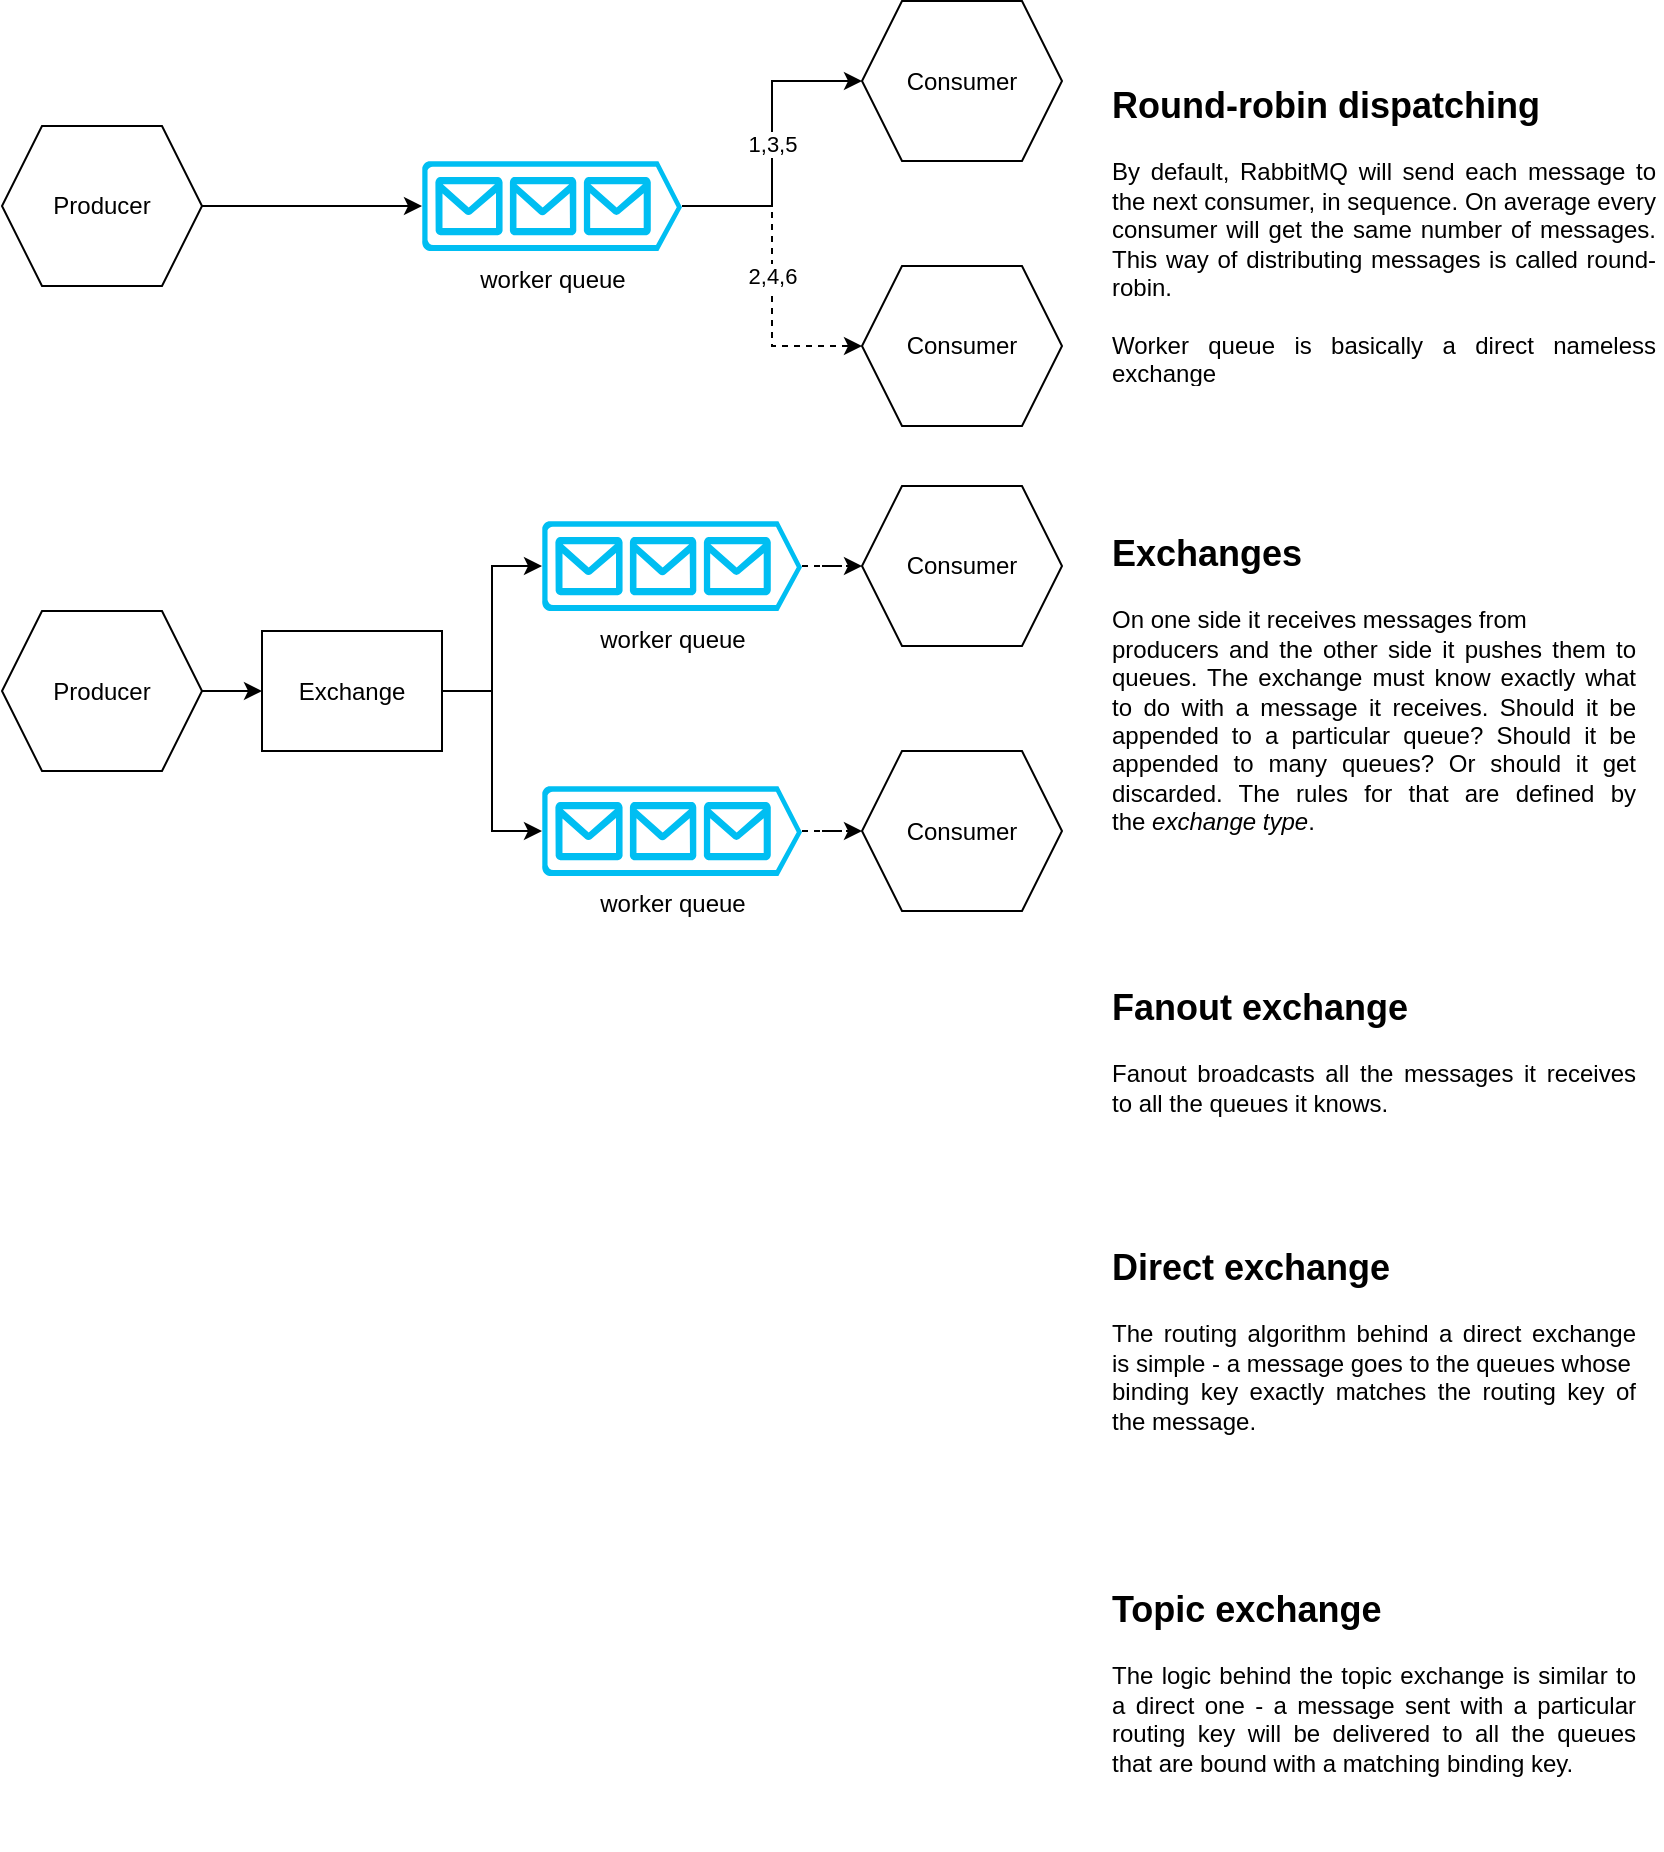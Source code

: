 <mxfile version="15.8.7" type="device" pages="4"><diagram id="JrQgCeFAQeN-ipeNkvpU" name="rabbitmq_basics"><mxGraphModel dx="1205" dy="848" grid="1" gridSize="10" guides="1" tooltips="1" connect="1" arrows="1" fold="1" page="1" pageScale="1" pageWidth="850" pageHeight="1100" math="0" shadow="0"><root><mxCell id="0eQV1-mWo5y-yzj1ml1O-0"/><mxCell id="0eQV1-mWo5y-yzj1ml1O-1" parent="0eQV1-mWo5y-yzj1ml1O-0"/><mxCell id="s9s1ySzAyG-p1qIuigST-5" value="1,3,5" style="edgeStyle=orthogonalEdgeStyle;rounded=0;orthogonalLoop=1;jettySize=auto;html=1;entryX=0;entryY=0.5;entryDx=0;entryDy=0;" edge="1" parent="0eQV1-mWo5y-yzj1ml1O-1" source="s9s1ySzAyG-p1qIuigST-0" target="s9s1ySzAyG-p1qIuigST-2"><mxGeometry relative="1" as="geometry"/></mxCell><mxCell id="s9s1ySzAyG-p1qIuigST-6" value="2,4,6" style="edgeStyle=orthogonalEdgeStyle;rounded=0;orthogonalLoop=1;jettySize=auto;html=1;entryX=0;entryY=0.5;entryDx=0;entryDy=0;dashed=1;" edge="1" parent="0eQV1-mWo5y-yzj1ml1O-1" source="s9s1ySzAyG-p1qIuigST-0" target="s9s1ySzAyG-p1qIuigST-3"><mxGeometry relative="1" as="geometry"/></mxCell><mxCell id="s9s1ySzAyG-p1qIuigST-0" value="worker queue" style="verticalLabelPosition=bottom;html=1;verticalAlign=top;align=center;strokeColor=none;fillColor=#00BEF2;shape=mxgraph.azure.queue_generic;pointerEvents=1;" vertex="1" parent="0eQV1-mWo5y-yzj1ml1O-1"><mxGeometry x="220" y="87.5" width="130" height="45" as="geometry"/></mxCell><mxCell id="s9s1ySzAyG-p1qIuigST-4" value="" style="edgeStyle=orthogonalEdgeStyle;rounded=0;orthogonalLoop=1;jettySize=auto;html=1;" edge="1" parent="0eQV1-mWo5y-yzj1ml1O-1" source="s9s1ySzAyG-p1qIuigST-1" target="s9s1ySzAyG-p1qIuigST-0"><mxGeometry relative="1" as="geometry"/></mxCell><mxCell id="s9s1ySzAyG-p1qIuigST-1" value="Producer" style="shape=hexagon;perimeter=hexagonPerimeter2;whiteSpace=wrap;html=1;fixedSize=1;" vertex="1" parent="0eQV1-mWo5y-yzj1ml1O-1"><mxGeometry x="10" y="70" width="100" height="80" as="geometry"/></mxCell><mxCell id="s9s1ySzAyG-p1qIuigST-2" value="Consumer" style="shape=hexagon;perimeter=hexagonPerimeter2;whiteSpace=wrap;html=1;fixedSize=1;" vertex="1" parent="0eQV1-mWo5y-yzj1ml1O-1"><mxGeometry x="440" y="7.5" width="100" height="80" as="geometry"/></mxCell><mxCell id="s9s1ySzAyG-p1qIuigST-3" value="Consumer" style="shape=hexagon;perimeter=hexagonPerimeter2;whiteSpace=wrap;html=1;fixedSize=1;" vertex="1" parent="0eQV1-mWo5y-yzj1ml1O-1"><mxGeometry x="440" y="140" width="100" height="80" as="geometry"/></mxCell><mxCell id="s9s1ySzAyG-p1qIuigST-7" value="&lt;h2 style=&quot;text-align: justify&quot;&gt;Round-robin dispatching&lt;/h2&gt;&lt;p&gt;&lt;/p&gt;&lt;div style=&quot;text-align: justify&quot;&gt;&lt;span&gt;By default, RabbitMQ will send each message to the next consumer,&amp;nbsp;&lt;/span&gt;&lt;span&gt;in sequence. On average every consumer will get the same number of&amp;nbsp;&lt;/span&gt;&lt;span&gt;messages. This way of distributing messages is called round-robin.&lt;/span&gt;&lt;/div&gt;&lt;div style=&quot;text-align: justify&quot;&gt;&lt;span&gt;&lt;br&gt;&lt;/span&gt;&lt;/div&gt;&lt;div style=&quot;text-align: justify&quot;&gt;&lt;span&gt;Worker queue is basically a direct nameless exchange&lt;/span&gt;&lt;/div&gt;&lt;span style=&quot;text-align: justify&quot;&gt;&lt;br&gt;&lt;/span&gt;&lt;p&gt;&lt;/p&gt;" style="text;html=1;strokeColor=none;fillColor=none;spacing=5;spacingTop=-20;whiteSpace=wrap;overflow=hidden;rounded=0;" vertex="1" parent="0eQV1-mWo5y-yzj1ml1O-1"><mxGeometry x="560" y="45" width="280" height="155" as="geometry"/></mxCell><mxCell id="s9s1ySzAyG-p1qIuigST-18" value="" style="edgeStyle=orthogonalEdgeStyle;rounded=0;orthogonalLoop=1;jettySize=auto;html=1;dashed=1;" edge="1" parent="0eQV1-mWo5y-yzj1ml1O-1" source="s9s1ySzAyG-p1qIuigST-10" target="s9s1ySzAyG-p1qIuigST-13"><mxGeometry relative="1" as="geometry"/></mxCell><mxCell id="s9s1ySzAyG-p1qIuigST-10" value="worker queue" style="verticalLabelPosition=bottom;html=1;verticalAlign=top;align=center;strokeColor=none;fillColor=#00BEF2;shape=mxgraph.azure.queue_generic;pointerEvents=1;" vertex="1" parent="0eQV1-mWo5y-yzj1ml1O-1"><mxGeometry x="280" y="267.5" width="130" height="45" as="geometry"/></mxCell><mxCell id="s9s1ySzAyG-p1qIuigST-26" value="" style="edgeStyle=orthogonalEdgeStyle;rounded=0;orthogonalLoop=1;jettySize=auto;html=1;" edge="1" parent="0eQV1-mWo5y-yzj1ml1O-1" source="s9s1ySzAyG-p1qIuigST-12" target="s9s1ySzAyG-p1qIuigST-25"><mxGeometry relative="1" as="geometry"/></mxCell><mxCell id="s9s1ySzAyG-p1qIuigST-12" value="Producer" style="shape=hexagon;perimeter=hexagonPerimeter2;whiteSpace=wrap;html=1;fixedSize=1;" vertex="1" parent="0eQV1-mWo5y-yzj1ml1O-1"><mxGeometry x="10" y="312.5" width="100" height="80" as="geometry"/></mxCell><mxCell id="s9s1ySzAyG-p1qIuigST-13" value="Consumer" style="shape=hexagon;perimeter=hexagonPerimeter2;whiteSpace=wrap;html=1;fixedSize=1;" vertex="1" parent="0eQV1-mWo5y-yzj1ml1O-1"><mxGeometry x="440" y="250" width="100" height="80" as="geometry"/></mxCell><mxCell id="s9s1ySzAyG-p1qIuigST-14" value="Consumer" style="shape=hexagon;perimeter=hexagonPerimeter2;whiteSpace=wrap;html=1;fixedSize=1;" vertex="1" parent="0eQV1-mWo5y-yzj1ml1O-1"><mxGeometry x="440" y="382.5" width="100" height="80" as="geometry"/></mxCell><mxCell id="s9s1ySzAyG-p1qIuigST-15" value="&lt;h2&gt;Exchanges&lt;/h2&gt;&lt;p&gt;&lt;/p&gt;&lt;div style=&quot;text-align: justify&quot;&gt;On one side it receives messages from&lt;br&gt;producers and the other side it pushes them to queues. The exchange must know exactly what to do with a message it receives. Should it be appended to a particular queue? Should it be appended to many queues? Or should it get discarded. The rules for that are defined by the&amp;nbsp;&lt;em&gt;exchange type&lt;/em&gt;.&lt;br&gt;&lt;/div&gt;&lt;p&gt;&lt;/p&gt;" style="text;html=1;strokeColor=none;fillColor=none;spacing=5;spacingTop=-20;whiteSpace=wrap;overflow=hidden;rounded=0;" vertex="1" parent="0eQV1-mWo5y-yzj1ml1O-1"><mxGeometry x="560" y="268.75" width="270" height="167.5" as="geometry"/></mxCell><mxCell id="s9s1ySzAyG-p1qIuigST-17" value="" style="edgeStyle=orthogonalEdgeStyle;rounded=0;orthogonalLoop=1;jettySize=auto;html=1;dashed=1;" edge="1" parent="0eQV1-mWo5y-yzj1ml1O-1" source="s9s1ySzAyG-p1qIuigST-16" target="s9s1ySzAyG-p1qIuigST-14"><mxGeometry relative="1" as="geometry"/></mxCell><mxCell id="s9s1ySzAyG-p1qIuigST-16" value="worker queue" style="verticalLabelPosition=bottom;html=1;verticalAlign=top;align=center;strokeColor=none;fillColor=#00BEF2;shape=mxgraph.azure.queue_generic;pointerEvents=1;" vertex="1" parent="0eQV1-mWo5y-yzj1ml1O-1"><mxGeometry x="280" y="400" width="130" height="45" as="geometry"/></mxCell><mxCell id="s9s1ySzAyG-p1qIuigST-22" style="edgeStyle=orthogonalEdgeStyle;rounded=0;orthogonalLoop=1;jettySize=auto;html=1;entryX=0;entryY=0.5;entryDx=0;entryDy=0;entryPerimeter=0;exitX=1;exitY=0.5;exitDx=0;exitDy=0;" edge="1" parent="0eQV1-mWo5y-yzj1ml1O-1" source="s9s1ySzAyG-p1qIuigST-25" target="s9s1ySzAyG-p1qIuigST-10"><mxGeometry relative="1" as="geometry"><mxPoint x="240" y="352.5" as="sourcePoint"/></mxGeometry></mxCell><mxCell id="s9s1ySzAyG-p1qIuigST-23" style="edgeStyle=orthogonalEdgeStyle;rounded=0;orthogonalLoop=1;jettySize=auto;html=1;entryX=0;entryY=0.5;entryDx=0;entryDy=0;entryPerimeter=0;exitX=1;exitY=0.5;exitDx=0;exitDy=0;" edge="1" parent="0eQV1-mWo5y-yzj1ml1O-1" source="s9s1ySzAyG-p1qIuigST-25" target="s9s1ySzAyG-p1qIuigST-16"><mxGeometry relative="1" as="geometry"><mxPoint x="240" y="352.5" as="sourcePoint"/></mxGeometry></mxCell><mxCell id="s9s1ySzAyG-p1qIuigST-25" value="Exchange" style="rounded=0;whiteSpace=wrap;html=1;" vertex="1" parent="0eQV1-mWo5y-yzj1ml1O-1"><mxGeometry x="140" y="322.5" width="90" height="60" as="geometry"/></mxCell><mxCell id="s9s1ySzAyG-p1qIuigST-27" value="" style="shape=image;verticalLabelPosition=bottom;labelBackgroundColor=#ffffff;verticalAlign=top;aspect=fixed;imageAspect=0;image=https://www.rabbitmq.com/img/tutorials/direct-exchange.png;" vertex="1" parent="0eQV1-mWo5y-yzj1ml1O-1"><mxGeometry x="110" y="590" width="408" height="171" as="geometry"/></mxCell><mxCell id="s9s1ySzAyG-p1qIuigST-28" value="&lt;h2&gt;Direct exchange&lt;/h2&gt;&lt;p&gt;&lt;/p&gt;&lt;div style=&quot;text-align: justify&quot;&gt;The routing algorithm behind a &lt;span class=&quot;code &quot;&gt;direct&lt;/span&gt; exchange is simple - a message goes to the queues whose&lt;br&gt;&lt;span class=&quot;code &quot;&gt;binding key&lt;/span&gt; exactly matches the &lt;span class=&quot;code &quot;&gt;routing key&lt;/span&gt; of the message.&lt;br&gt;&lt;/div&gt;&lt;p&gt;&lt;/p&gt;" style="text;html=1;strokeColor=none;fillColor=none;spacing=5;spacingTop=-20;whiteSpace=wrap;overflow=hidden;rounded=0;" vertex="1" parent="0eQV1-mWo5y-yzj1ml1O-1"><mxGeometry x="560" y="625.5" width="270" height="100" as="geometry"/></mxCell><mxCell id="s9s1ySzAyG-p1qIuigST-29" value="" style="shape=image;verticalLabelPosition=bottom;labelBackgroundColor=#ffffff;verticalAlign=top;aspect=fixed;imageAspect=0;image=https://www.rabbitmq.com/img/tutorials/bindings.png;" vertex="1" parent="0eQV1-mWo5y-yzj1ml1O-1"><mxGeometry x="110" y="490" width="322" height="91" as="geometry"/></mxCell><mxCell id="s9s1ySzAyG-p1qIuigST-30" value="&lt;h2&gt;Fanout exchange&lt;/h2&gt;&lt;p&gt;&lt;/p&gt;&lt;div style=&quot;text-align: justify&quot;&gt;Fanout&amp;nbsp;broadcasts all the messages it receives to all the queues it knows.&lt;/div&gt;&lt;p&gt;&lt;/p&gt;" style="text;html=1;strokeColor=none;fillColor=none;spacing=5;spacingTop=-20;whiteSpace=wrap;overflow=hidden;rounded=0;" vertex="1" parent="0eQV1-mWo5y-yzj1ml1O-1"><mxGeometry x="560" y="495.5" width="270" height="80" as="geometry"/></mxCell><mxCell id="s9s1ySzAyG-p1qIuigST-31" value="" style="shape=image;verticalLabelPosition=bottom;labelBackgroundColor=#ffffff;verticalAlign=top;aspect=fixed;imageAspect=0;image=https://www.rabbitmq.com/img/tutorials/python-five.png;" vertex="1" parent="0eQV1-mWo5y-yzj1ml1O-1"><mxGeometry x="110" y="761" width="424" height="171" as="geometry"/></mxCell><mxCell id="s9s1ySzAyG-p1qIuigST-32" value="&lt;h2&gt;Topic exchange&lt;/h2&gt;&lt;p&gt;&lt;/p&gt;&lt;div style=&quot;text-align: justify&quot;&gt;The logic behind the&amp;nbsp;&lt;span class=&quot;code &quot;&gt;topic&lt;/span&gt; exchange is similar to a &lt;span class=&quot;code &quot;&gt;direct&lt;/span&gt; one - a message sent with a particular routing key will be delivered to all the queues that are&amp;nbsp;bound with a matching binding key.&lt;br&gt;&lt;/div&gt;&lt;p&gt;&lt;/p&gt;" style="text;html=1;strokeColor=none;fillColor=none;spacing=5;spacingTop=-20;whiteSpace=wrap;overflow=hidden;rounded=0;" vertex="1" parent="0eQV1-mWo5y-yzj1ml1O-1"><mxGeometry x="560" y="796.5" width="270" height="100" as="geometry"/></mxCell></root></mxGraphModel></diagram><diagram id="QRXFU316Jp8hFzfacrhj" name="rabbitmq_integration"><mxGraphModel dx="2055" dy="848" grid="1" gridSize="10" guides="1" tooltips="1" connect="1" arrows="1" fold="1" page="1" pageScale="1" pageWidth="850" pageHeight="1100" math="0" shadow="0"><root><mxCell id="0"/><mxCell id="1" parent="0"/><mxCell id="kmNV59NGZCFZmjEQQ8QH-7" value="" style="group" vertex="1" connectable="0" parent="1"><mxGeometry x="-60" y="60" width="300" height="190" as="geometry"/></mxCell><mxCell id="kmNV59NGZCFZmjEQQ8QH-8" value="" style="group" vertex="1" connectable="0" parent="kmNV59NGZCFZmjEQQ8QH-7"><mxGeometry width="300" height="190" as="geometry"/></mxCell><mxCell id="kmNV59NGZCFZmjEQQ8QH-4" value="" style="rounded=0;whiteSpace=wrap;html=1;dashed=1;" vertex="1" parent="kmNV59NGZCFZmjEQQ8QH-8"><mxGeometry width="300" height="190" as="geometry"/></mxCell><mxCell id="kmNV59NGZCFZmjEQQ8QH-29" value="1,3,5" style="edgeStyle=orthogonalEdgeStyle;rounded=0;orthogonalLoop=1;jettySize=auto;html=1;entryX=0;entryY=0.5;entryDx=0;entryDy=0;" edge="1" parent="kmNV59NGZCFZmjEQQ8QH-8" source="kmNV59NGZCFZmjEQQ8QH-1" target="kmNV59NGZCFZmjEQQ8QH-5"><mxGeometry relative="1" as="geometry"/></mxCell><mxCell id="kmNV59NGZCFZmjEQQ8QH-30" value="2,4,6" style="edgeStyle=orthogonalEdgeStyle;rounded=0;orthogonalLoop=1;jettySize=auto;html=1;entryX=0;entryY=0.5;entryDx=0;entryDy=0;dashed=1;" edge="1" parent="kmNV59NGZCFZmjEQQ8QH-8" source="kmNV59NGZCFZmjEQQ8QH-1" target="kmNV59NGZCFZmjEQQ8QH-6"><mxGeometry relative="1" as="geometry"/></mxCell><mxCell id="kmNV59NGZCFZmjEQQ8QH-1" value="worker queue&lt;br&gt;queue.order.status.warehouse" style="verticalLabelPosition=bottom;html=1;verticalAlign=top;align=center;strokeColor=none;fillColor=#00BEF2;shape=mxgraph.azure.queue_generic;pointerEvents=1;" vertex="1" parent="kmNV59NGZCFZmjEQQ8QH-8"><mxGeometry x="10" y="72.5" width="130" height="45" as="geometry"/></mxCell><mxCell id="kmNV59NGZCFZmjEQQ8QH-5" value="Warehouse&lt;br&gt;Instance A" style="shape=hexagon;perimeter=hexagonPerimeter2;whiteSpace=wrap;html=1;fixedSize=1;" vertex="1" parent="kmNV59NGZCFZmjEQQ8QH-8"><mxGeometry x="190" y="10" width="100" height="80" as="geometry"/></mxCell><mxCell id="kmNV59NGZCFZmjEQQ8QH-6" value="Warehouse&lt;br&gt;Instance B" style="shape=hexagon;perimeter=hexagonPerimeter2;whiteSpace=wrap;html=1;fixedSize=1;" vertex="1" parent="kmNV59NGZCFZmjEQQ8QH-8"><mxGeometry x="190" y="100" width="100" height="80" as="geometry"/></mxCell><mxCell id="kmNV59NGZCFZmjEQQ8QH-9" value="" style="group" vertex="1" connectable="0" parent="1"><mxGeometry x="-60" y="290" width="300" height="190" as="geometry"/></mxCell><mxCell id="kmNV59NGZCFZmjEQQ8QH-10" value="" style="group" vertex="1" connectable="0" parent="kmNV59NGZCFZmjEQQ8QH-9"><mxGeometry width="300" height="190" as="geometry"/></mxCell><mxCell id="kmNV59NGZCFZmjEQQ8QH-11" value="" style="rounded=0;whiteSpace=wrap;html=1;dashed=1;" vertex="1" parent="kmNV59NGZCFZmjEQQ8QH-10"><mxGeometry width="300" height="190" as="geometry"/></mxCell><mxCell id="kmNV59NGZCFZmjEQQ8QH-27" value="1,3,5" style="edgeStyle=orthogonalEdgeStyle;rounded=0;orthogonalLoop=1;jettySize=auto;html=1;entryX=0;entryY=0.5;entryDx=0;entryDy=0;" edge="1" parent="kmNV59NGZCFZmjEQQ8QH-10" source="kmNV59NGZCFZmjEQQ8QH-12" target="kmNV59NGZCFZmjEQQ8QH-13"><mxGeometry relative="1" as="geometry"/></mxCell><mxCell id="kmNV59NGZCFZmjEQQ8QH-28" value="2,4,6" style="edgeStyle=orthogonalEdgeStyle;rounded=0;orthogonalLoop=1;jettySize=auto;html=1;entryX=0;entryY=0.5;entryDx=0;entryDy=0;dashed=1;" edge="1" parent="kmNV59NGZCFZmjEQQ8QH-10" source="kmNV59NGZCFZmjEQQ8QH-12" target="kmNV59NGZCFZmjEQQ8QH-14"><mxGeometry relative="1" as="geometry"/></mxCell><mxCell id="kmNV59NGZCFZmjEQQ8QH-12" value="worker queue&lt;br&gt;queue.order.status.notifications" style="verticalLabelPosition=bottom;html=1;verticalAlign=top;align=center;strokeColor=none;fillColor=#00BEF2;shape=mxgraph.azure.queue_generic;pointerEvents=1;" vertex="1" parent="kmNV59NGZCFZmjEQQ8QH-10"><mxGeometry x="10" y="72.5" width="130" height="45" as="geometry"/></mxCell><mxCell id="kmNV59NGZCFZmjEQQ8QH-13" value="Notifications&lt;br&gt;Instance A" style="shape=hexagon;perimeter=hexagonPerimeter2;whiteSpace=wrap;html=1;fixedSize=1;" vertex="1" parent="kmNV59NGZCFZmjEQQ8QH-10"><mxGeometry x="190" y="10" width="100" height="80" as="geometry"/></mxCell><mxCell id="kmNV59NGZCFZmjEQQ8QH-14" value="Notifications&lt;br&gt;Instance B" style="shape=hexagon;perimeter=hexagonPerimeter2;whiteSpace=wrap;html=1;fixedSize=1;" vertex="1" parent="kmNV59NGZCFZmjEQQ8QH-10"><mxGeometry x="190" y="100" width="100" height="80" as="geometry"/></mxCell><mxCell id="kmNV59NGZCFZmjEQQ8QH-20" value="1,2,3" style="edgeStyle=orthogonalEdgeStyle;rounded=0;orthogonalLoop=1;jettySize=auto;html=1;entryX=0;entryY=0.5;entryDx=0;entryDy=0;entryPerimeter=0;" edge="1" parent="1" source="kmNV59NGZCFZmjEQQ8QH-17" target="kmNV59NGZCFZmjEQQ8QH-1"><mxGeometry relative="1" as="geometry"/></mxCell><mxCell id="kmNV59NGZCFZmjEQQ8QH-21" value="1,2,3" style="edgeStyle=orthogonalEdgeStyle;rounded=0;orthogonalLoop=1;jettySize=auto;html=1;entryX=0;entryY=0.5;entryDx=0;entryDy=0;entryPerimeter=0;" edge="1" parent="1" source="kmNV59NGZCFZmjEQQ8QH-17" target="kmNV59NGZCFZmjEQQ8QH-12"><mxGeometry relative="1" as="geometry"/></mxCell><mxCell id="kmNV59NGZCFZmjEQQ8QH-22" value="" style="group" vertex="1" connectable="0" parent="1"><mxGeometry x="-800" y="180" width="300" height="190" as="geometry"/></mxCell><mxCell id="kmNV59NGZCFZmjEQQ8QH-23" value="" style="rounded=0;whiteSpace=wrap;html=1;dashed=1;" vertex="1" parent="kmNV59NGZCFZmjEQQ8QH-22"><mxGeometry y="30" width="300" height="140" as="geometry"/></mxCell><mxCell id="kmNV59NGZCFZmjEQQ8QH-24" value="worker queue&lt;br&gt;queue.order" style="verticalLabelPosition=bottom;html=1;verticalAlign=top;align=center;strokeColor=none;fillColor=#00BEF2;shape=mxgraph.azure.queue_generic;pointerEvents=1;" vertex="1" parent="kmNV59NGZCFZmjEQQ8QH-22"><mxGeometry x="160" y="77.5" width="130" height="45" as="geometry"/></mxCell><mxCell id="kmNV59NGZCFZmjEQQ8QH-31" value="" style="edgeStyle=orthogonalEdgeStyle;rounded=0;orthogonalLoop=1;jettySize=auto;html=1;" edge="1" parent="kmNV59NGZCFZmjEQQ8QH-22" source="kmNV59NGZCFZmjEQQ8QH-25" target="kmNV59NGZCFZmjEQQ8QH-24"><mxGeometry relative="1" as="geometry"/></mxCell><mxCell id="kmNV59NGZCFZmjEQQ8QH-25" value="Order API" style="shape=hexagon;perimeter=hexagonPerimeter2;whiteSpace=wrap;html=1;fixedSize=1;" vertex="1" parent="kmNV59NGZCFZmjEQQ8QH-22"><mxGeometry x="20" y="60" width="100" height="80" as="geometry"/></mxCell><mxCell id="pVBiAjunpgemmMaopD3--1" value="bind {exchange: exchange.order.status, routingKey: order.status.#}" style="edgeStyle=orthogonalEdgeStyle;rounded=0;orthogonalLoop=1;jettySize=auto;html=1;entryX=0.446;entryY=0.1;entryDx=0;entryDy=0;entryPerimeter=0;" edge="1" parent="1" source="kmNV59NGZCFZmjEQQ8QH-1" target="kmNV59NGZCFZmjEQQ8QH-17"><mxGeometry x="-0.049" y="-10" relative="1" as="geometry"><Array as="points"><mxPoint x="15" y="100"/><mxPoint x="-227" y="100"/></Array><mxPoint as="offset"/></mxGeometry></mxCell><mxCell id="pVBiAjunpgemmMaopD3--2" value="bind {exchange: exchange.order.status, routingKey: order.status.#}" style="edgeStyle=orthogonalEdgeStyle;rounded=0;orthogonalLoop=1;jettySize=auto;html=1;entryX=0.438;entryY=0.967;entryDx=0;entryDy=0;entryPerimeter=0;" edge="1" parent="1" source="kmNV59NGZCFZmjEQQ8QH-12" target="kmNV59NGZCFZmjEQQ8QH-17"><mxGeometry x="-0.033" y="10" relative="1" as="geometry"><Array as="points"><mxPoint x="15" y="460"/><mxPoint x="-228" y="460"/></Array><mxPoint as="offset"/></mxGeometry></mxCell><mxCell id="pVBiAjunpgemmMaopD3--4" value="" style="group" vertex="1" connectable="0" parent="1"><mxGeometry x="-440" y="210" width="315" height="150" as="geometry"/></mxCell><mxCell id="kmNV59NGZCFZmjEQQ8QH-16" value="" style="rounded=0;whiteSpace=wrap;html=1;dashed=1;" vertex="1" parent="pVBiAjunpgemmMaopD3--4"><mxGeometry width="315" height="150" as="geometry"/></mxCell><mxCell id="kmNV59NGZCFZmjEQQ8QH-18" value="Order Processor" style="shape=hexagon;perimeter=hexagonPerimeter2;whiteSpace=wrap;html=1;fixedSize=1;" vertex="1" parent="pVBiAjunpgemmMaopD3--4"><mxGeometry x="20" y="30" width="100" height="80" as="geometry"/></mxCell><mxCell id="kmNV59NGZCFZmjEQQ8QH-17" value="fanout&lt;br&gt;exchange: exchange.order.status&lt;br&gt;routingKey: order.status.paid" style="verticalLabelPosition=bottom;html=1;verticalAlign=top;align=center;strokeColor=none;fillColor=#00BEF2;shape=mxgraph.azure.queue_generic;pointerEvents=1;" vertex="1" parent="pVBiAjunpgemmMaopD3--4"><mxGeometry x="160" y="47.5" width="130" height="45" as="geometry"/></mxCell><mxCell id="kmNV59NGZCFZmjEQQ8QH-32" value="" style="edgeStyle=orthogonalEdgeStyle;rounded=0;orthogonalLoop=1;jettySize=auto;html=1;" edge="1" parent="pVBiAjunpgemmMaopD3--4" source="kmNV59NGZCFZmjEQQ8QH-18" target="kmNV59NGZCFZmjEQQ8QH-17"><mxGeometry relative="1" as="geometry"/></mxCell><mxCell id="pVBiAjunpgemmMaopD3--5" value="" style="group" vertex="1" connectable="0" parent="1"><mxGeometry x="-440" y="490" width="315" height="150" as="geometry"/></mxCell><mxCell id="pVBiAjunpgemmMaopD3--6" value="" style="rounded=0;whiteSpace=wrap;html=1;dashed=1;" vertex="1" parent="pVBiAjunpgemmMaopD3--5"><mxGeometry width="315" height="150" as="geometry"/></mxCell><mxCell id="pVBiAjunpgemmMaopD3--7" value="Order Processor" style="shape=hexagon;perimeter=hexagonPerimeter2;whiteSpace=wrap;html=1;fixedSize=1;" vertex="1" parent="pVBiAjunpgemmMaopD3--5"><mxGeometry x="20" y="30" width="100" height="80" as="geometry"/></mxCell><mxCell id="pVBiAjunpgemmMaopD3--8" value="fanout&lt;br&gt;exchange: exchange.order.status&lt;br&gt;routingKey: order.status.paid" style="verticalLabelPosition=bottom;html=1;verticalAlign=top;align=center;strokeColor=none;fillColor=#00BEF2;shape=mxgraph.azure.queue_generic;pointerEvents=1;" vertex="1" parent="pVBiAjunpgemmMaopD3--5"><mxGeometry x="160" y="47.5" width="130" height="45" as="geometry"/></mxCell><mxCell id="pVBiAjunpgemmMaopD3--9" value="" style="edgeStyle=orthogonalEdgeStyle;rounded=0;orthogonalLoop=1;jettySize=auto;html=1;" edge="1" parent="pVBiAjunpgemmMaopD3--5" source="pVBiAjunpgemmMaopD3--7" target="pVBiAjunpgemmMaopD3--8"><mxGeometry relative="1" as="geometry"/></mxCell><mxCell id="pVBiAjunpgemmMaopD3--10" value="2,4,6" style="edgeStyle=orthogonalEdgeStyle;rounded=0;orthogonalLoop=1;jettySize=auto;html=1;entryX=0;entryY=0.5;entryDx=0;entryDy=0;dashed=1;" edge="1" parent="1" source="kmNV59NGZCFZmjEQQ8QH-24" target="pVBiAjunpgemmMaopD3--6"><mxGeometry relative="1" as="geometry"><Array as="points"><mxPoint x="-480" y="280"/><mxPoint x="-480" y="565"/></Array></mxGeometry></mxCell><mxCell id="kmNV59NGZCFZmjEQQ8QH-26" value="1,3,5" style="edgeStyle=orthogonalEdgeStyle;rounded=0;orthogonalLoop=1;jettySize=auto;html=1;entryX=0;entryY=0.5;entryDx=0;entryDy=0;" edge="1" parent="1" source="kmNV59NGZCFZmjEQQ8QH-24" target="kmNV59NGZCFZmjEQQ8QH-18"><mxGeometry relative="1" as="geometry"/></mxCell></root></mxGraphModel></diagram><diagram id="e_-8UgbZ1EkQswE-INQX" name="run_local"><mxGraphModel dx="1205" dy="848" grid="1" gridSize="10" guides="1" tooltips="1" connect="1" arrows="1" fold="1" page="1" pageScale="1" pageWidth="850" pageHeight="1100" math="0" shadow="0"><root><mxCell id="nfeSMtXXva7qDObG0MIB-0"/><mxCell id="nfeSMtXXva7qDObG0MIB-1" parent="nfeSMtXXva7qDObG0MIB-0"/><mxCell id="hOxZgq0MOMSsaJBWBP1t-5" style="edgeStyle=orthogonalEdgeStyle;rounded=0;orthogonalLoop=1;jettySize=auto;html=1;entryX=0.48;entryY=0;entryDx=0;entryDy=0;entryPerimeter=0;dashed=1;" edge="1" parent="nfeSMtXXva7qDObG0MIB-1" source="hOxZgq0MOMSsaJBWBP1t-0" target="hOxZgq0MOMSsaJBWBP1t-4"><mxGeometry relative="1" as="geometry"/></mxCell><mxCell id="hOxZgq0MOMSsaJBWBP1t-0" value="OrderAPI" style="sketch=0;pointerEvents=1;shadow=0;dashed=0;html=1;strokeColor=none;fillColor=#005F4B;labelPosition=center;verticalLabelPosition=bottom;verticalAlign=top;align=center;outlineConnect=0;shape=mxgraph.veeam2.interface_console;" vertex="1" parent="nfeSMtXXva7qDObG0MIB-1"><mxGeometry x="50" y="30" width="28.0" height="28.0" as="geometry"/></mxCell><mxCell id="hOxZgq0MOMSsaJBWBP1t-6" style="edgeStyle=orthogonalEdgeStyle;rounded=0;orthogonalLoop=1;jettySize=auto;html=1;entryX=0;entryY=0.512;entryDx=0;entryDy=0;entryPerimeter=0;dashed=1;" edge="1" parent="nfeSMtXXva7qDObG0MIB-1" source="hOxZgq0MOMSsaJBWBP1t-1" target="hOxZgq0MOMSsaJBWBP1t-4"><mxGeometry relative="1" as="geometry"/></mxCell><mxCell id="hOxZgq0MOMSsaJBWBP1t-1" value="OrderProcessor" style="sketch=0;pointerEvents=1;shadow=0;dashed=0;html=1;strokeColor=none;fillColor=#005F4B;labelPosition=center;verticalLabelPosition=bottom;verticalAlign=top;align=center;outlineConnect=0;shape=mxgraph.veeam2.interface_console;" vertex="1" parent="nfeSMtXXva7qDObG0MIB-1"><mxGeometry x="50" y="110" width="28.0" height="28.0" as="geometry"/></mxCell><mxCell id="hOxZgq0MOMSsaJBWBP1t-7" style="edgeStyle=orthogonalEdgeStyle;rounded=0;orthogonalLoop=1;jettySize=auto;html=1;entryX=-0.06;entryY=0.488;entryDx=0;entryDy=0;entryPerimeter=0;dashed=1;" edge="1" parent="nfeSMtXXva7qDObG0MIB-1" source="hOxZgq0MOMSsaJBWBP1t-2" target="hOxZgq0MOMSsaJBWBP1t-4"><mxGeometry relative="1" as="geometry"/></mxCell><mxCell id="hOxZgq0MOMSsaJBWBP1t-2" value="Notifications" style="sketch=0;pointerEvents=1;shadow=0;dashed=0;html=1;strokeColor=none;fillColor=#005F4B;labelPosition=center;verticalLabelPosition=bottom;verticalAlign=top;align=center;outlineConnect=0;shape=mxgraph.veeam2.interface_console;" vertex="1" parent="nfeSMtXXva7qDObG0MIB-1"><mxGeometry x="50" y="190" width="28.0" height="28.0" as="geometry"/></mxCell><mxCell id="hOxZgq0MOMSsaJBWBP1t-8" style="edgeStyle=orthogonalEdgeStyle;rounded=0;orthogonalLoop=1;jettySize=auto;html=1;entryX=0.46;entryY=1.073;entryDx=0;entryDy=0;entryPerimeter=0;dashed=1;" edge="1" parent="nfeSMtXXva7qDObG0MIB-1" source="hOxZgq0MOMSsaJBWBP1t-3" target="hOxZgq0MOMSsaJBWBP1t-4"><mxGeometry relative="1" as="geometry"/></mxCell><mxCell id="hOxZgq0MOMSsaJBWBP1t-3" value="Warehouse" style="sketch=0;pointerEvents=1;shadow=0;dashed=0;html=1;strokeColor=none;fillColor=#005F4B;labelPosition=center;verticalLabelPosition=bottom;verticalAlign=top;align=center;outlineConnect=0;shape=mxgraph.veeam2.interface_console;" vertex="1" parent="nfeSMtXXva7qDObG0MIB-1"><mxGeometry x="50" y="270" width="28.0" height="28.0" as="geometry"/></mxCell><mxCell id="hOxZgq0MOMSsaJBWBP1t-4" value="localhost:5762 - rabbitmq&lt;br&gt;localhost: 15762 -rabbitmq:mangement" style="sketch=0;aspect=fixed;html=1;points=[];align=center;image;fontSize=12;image=img/lib/mscae/Docker.svg;fillColor=#BFBFBF;gradientColor=none;" vertex="1" parent="nfeSMtXXva7qDObG0MIB-1"><mxGeometry x="250" y="149" width="50" height="41" as="geometry"/></mxCell></root></mxGraphModel></diagram><diagram id="R6ZqNWnQq9LOaHlBzOVd" name="run_k8s"><mxGraphModel dx="1205" dy="848" grid="1" gridSize="10" guides="1" tooltips="1" connect="1" arrows="1" fold="1" page="1" pageScale="1" pageWidth="850" pageHeight="1100" math="0" shadow="0"><root><mxCell id="smKlFnBrHGHfZGlRAyog-0"/><mxCell id="smKlFnBrHGHfZGlRAyog-1" parent="smKlFnBrHGHfZGlRAyog-0"/><mxCell id="smKlFnBrHGHfZGlRAyog-3" value="&lt;br&gt;&lt;br&gt;&lt;br&gt;&lt;br&gt;&lt;br&gt;appsettings-volume" style="sketch=0;html=1;dashed=0;whitespace=wrap;fillColor=#2875E2;strokeColor=#ffffff;points=[[0.005,0.63,0],[0.1,0.2,0],[0.9,0.2,0],[0.5,0,0],[0.995,0.63,0],[0.72,0.99,0],[0.5,1,0],[0.28,0.99,0]];shape=mxgraph.kubernetes.icon;prIcon=vol" vertex="1" parent="smKlFnBrHGHfZGlRAyog-1"><mxGeometry x="550" y="418" width="50" height="48" as="geometry"/></mxCell><mxCell id="0HEJDWFbF7uT3efRT2Se-32" style="edgeStyle=orthogonalEdgeStyle;rounded=0;orthogonalLoop=1;jettySize=auto;html=1;entryX=0;entryY=0.479;entryDx=0;entryDy=0;entryPerimeter=0;dashed=1;" edge="1" parent="smKlFnBrHGHfZGlRAyog-1" source="smKlFnBrHGHfZGlRAyog-4" target="0HEJDWFbF7uT3efRT2Se-19"><mxGeometry relative="1" as="geometry"/></mxCell><mxCell id="smKlFnBrHGHfZGlRAyog-4" value="&lt;br&gt;&lt;br&gt;&lt;br&gt;&lt;br&gt;&lt;br&gt;orderapi-service" style="sketch=0;html=1;dashed=0;whitespace=wrap;fillColor=#2875E2;strokeColor=#ffffff;points=[[0.005,0.63,0],[0.1,0.2,0],[0.9,0.2,0],[0.5,0,0],[0.995,0.63,0],[0.72,0.99,0],[0.5,1,0],[0.28,0.99,0]];shape=mxgraph.kubernetes.icon;prIcon=node" vertex="1" parent="smKlFnBrHGHfZGlRAyog-1"><mxGeometry x="40" y="284" width="50" height="48" as="geometry"/></mxCell><mxCell id="0IJUszhtFNb8MFyJyqiF-1" value="" style="rounded=0;whiteSpace=wrap;html=1;" vertex="1" parent="smKlFnBrHGHfZGlRAyog-1"><mxGeometry x="40" y="40" width="680" height="100" as="geometry"/></mxCell><mxCell id="0IJUszhtFNb8MFyJyqiF-0" value="orderapi:1.16.0" style="sketch=0;aspect=fixed;html=1;points=[];align=center;image;fontSize=12;image=img/lib/mscae/Docker.svg;fillColor=#BFBFBF;gradientColor=none;" vertex="1" parent="smKlFnBrHGHfZGlRAyog-1"><mxGeometry x="60" y="60" width="50" height="41" as="geometry"/></mxCell><mxCell id="0HEJDWFbF7uT3efRT2Se-0" value="orderprocessor:1.16.0" style="sketch=0;aspect=fixed;html=1;points=[];align=center;image;fontSize=12;image=img/lib/mscae/Docker.svg;fillColor=#BFBFBF;gradientColor=none;" vertex="1" parent="smKlFnBrHGHfZGlRAyog-1"><mxGeometry x="193" y="60" width="50" height="41" as="geometry"/></mxCell><mxCell id="0HEJDWFbF7uT3efRT2Se-1" value="notifications:1.16.0" style="sketch=0;aspect=fixed;html=1;points=[];align=center;image;fontSize=12;image=img/lib/mscae/Docker.svg;fillColor=#BFBFBF;gradientColor=none;" vertex="1" parent="smKlFnBrHGHfZGlRAyog-1"><mxGeometry x="325" y="60" width="50" height="41" as="geometry"/></mxCell><mxCell id="0HEJDWFbF7uT3efRT2Se-2" value="warehouse:1.16.0" style="sketch=0;aspect=fixed;html=1;points=[];align=center;image;fontSize=12;image=img/lib/mscae/Docker.svg;fillColor=#BFBFBF;gradientColor=none;" vertex="1" parent="smKlFnBrHGHfZGlRAyog-1"><mxGeometry x="458" y="60" width="50" height="41" as="geometry"/></mxCell><mxCell id="0HEJDWFbF7uT3efRT2Se-3" value="rabbitmq:3.11-management" style="sketch=0;aspect=fixed;html=1;points=[];align=center;image;fontSize=12;image=img/lib/mscae/Docker.svg;fillColor=#BFBFBF;gradientColor=none;" vertex="1" parent="smKlFnBrHGHfZGlRAyog-1"><mxGeometry x="590" y="60" width="50" height="41" as="geometry"/></mxCell><mxCell id="0HEJDWFbF7uT3efRT2Se-7" value="" style="group" vertex="1" connectable="0" parent="smKlFnBrHGHfZGlRAyog-1"><mxGeometry x="330" y="198" width="160" height="220" as="geometry"/></mxCell><mxCell id="0HEJDWFbF7uT3efRT2Se-5" value="" style="rounded=0;whiteSpace=wrap;html=1;dashed=1;" vertex="1" parent="0HEJDWFbF7uT3efRT2Se-7"><mxGeometry y="24" width="150" height="196" as="geometry"/></mxCell><mxCell id="smKlFnBrHGHfZGlRAyog-2" value="&lt;br&gt;&lt;br&gt;&lt;br&gt;&lt;br&gt;&lt;br&gt;&lt;br&gt;notifications-pod" style="sketch=0;html=1;dashed=0;whitespace=wrap;fillColor=#2875E2;strokeColor=#ffffff;points=[[0.005,0.63,0],[0.1,0.2,0],[0.9,0.2,0],[0.5,0,0],[0.995,0.63,0],[0.72,0.99,0],[0.5,1,0],[0.28,0.99,0]];shape=mxgraph.kubernetes.icon;prIcon=pod" vertex="1" parent="0HEJDWFbF7uT3efRT2Se-7"><mxGeometry x="50" y="40" width="50" height="48" as="geometry"/></mxCell><mxCell id="0HEJDWFbF7uT3efRT2Se-4" value="" style="sketch=0;html=1;dashed=0;whitespace=wrap;fillColor=#2875E2;strokeColor=#ffffff;points=[[0.005,0.63,0],[0.1,0.2,0],[0.9,0.2,0],[0.5,0,0],[0.995,0.63,0],[0.72,0.99,0],[0.5,1,0],[0.28,0.99,0]];shape=mxgraph.kubernetes.icon;prIcon=rs" vertex="1" parent="0HEJDWFbF7uT3efRT2Se-7"><mxGeometry x="110" width="50" height="48" as="geometry"/></mxCell><mxCell id="0HEJDWFbF7uT3efRT2Se-6" value="&lt;br&gt;&lt;br&gt;&lt;br&gt;&lt;br&gt;&lt;br&gt;&lt;br&gt;notifications-pod" style="sketch=0;html=1;dashed=0;whitespace=wrap;fillColor=#2875E2;strokeColor=#ffffff;points=[[0.005,0.63,0],[0.1,0.2,0],[0.9,0.2,0],[0.5,0,0],[0.995,0.63,0],[0.72,0.99,0],[0.5,1,0],[0.28,0.99,0]];shape=mxgraph.kubernetes.icon;prIcon=pod" vertex="1" parent="0HEJDWFbF7uT3efRT2Se-7"><mxGeometry x="50" y="120" width="50" height="48" as="geometry"/></mxCell><mxCell id="0HEJDWFbF7uT3efRT2Se-8" value="" style="group" vertex="1" connectable="0" parent="smKlFnBrHGHfZGlRAyog-1"><mxGeometry x="330" y="440" width="160" height="220" as="geometry"/></mxCell><mxCell id="0HEJDWFbF7uT3efRT2Se-9" value="" style="rounded=0;whiteSpace=wrap;html=1;dashed=1;" vertex="1" parent="0HEJDWFbF7uT3efRT2Se-8"><mxGeometry y="24" width="150" height="196" as="geometry"/></mxCell><mxCell id="0HEJDWFbF7uT3efRT2Se-10" value="&lt;br&gt;&lt;br&gt;&lt;br&gt;&lt;br&gt;&lt;br&gt;&lt;br&gt;warehouse-pod" style="sketch=0;html=1;dashed=0;whitespace=wrap;fillColor=#2875E2;strokeColor=#ffffff;points=[[0.005,0.63,0],[0.1,0.2,0],[0.9,0.2,0],[0.5,0,0],[0.995,0.63,0],[0.72,0.99,0],[0.5,1,0],[0.28,0.99,0]];shape=mxgraph.kubernetes.icon;prIcon=pod" vertex="1" parent="0HEJDWFbF7uT3efRT2Se-8"><mxGeometry x="50" y="40" width="50" height="48" as="geometry"/></mxCell><mxCell id="0HEJDWFbF7uT3efRT2Se-11" value="" style="sketch=0;html=1;dashed=0;whitespace=wrap;fillColor=#2875E2;strokeColor=#ffffff;points=[[0.005,0.63,0],[0.1,0.2,0],[0.9,0.2,0],[0.5,0,0],[0.995,0.63,0],[0.72,0.99,0],[0.5,1,0],[0.28,0.99,0]];shape=mxgraph.kubernetes.icon;prIcon=rs" vertex="1" parent="0HEJDWFbF7uT3efRT2Se-8"><mxGeometry x="110" width="50" height="48" as="geometry"/></mxCell><mxCell id="0HEJDWFbF7uT3efRT2Se-12" value="&lt;br&gt;&lt;br&gt;&lt;br&gt;&lt;br&gt;&lt;br&gt;&lt;br&gt;warehouse-pod" style="sketch=0;html=1;dashed=0;whitespace=wrap;fillColor=#2875E2;strokeColor=#ffffff;points=[[0.005,0.63,0],[0.1,0.2,0],[0.9,0.2,0],[0.5,0,0],[0.995,0.63,0],[0.72,0.99,0],[0.5,1,0],[0.28,0.99,0]];shape=mxgraph.kubernetes.icon;prIcon=pod" vertex="1" parent="0HEJDWFbF7uT3efRT2Se-8"><mxGeometry x="50" y="120" width="50" height="48" as="geometry"/></mxCell><mxCell id="0HEJDWFbF7uT3efRT2Se-26" value="" style="edgeStyle=orthogonalEdgeStyle;rounded=0;orthogonalLoop=1;jettySize=auto;html=1;dashed=1;" edge="1" parent="smKlFnBrHGHfZGlRAyog-1" source="0HEJDWFbF7uT3efRT2Se-18" target="0HEJDWFbF7uT3efRT2Se-25"><mxGeometry relative="1" as="geometry"/></mxCell><mxCell id="TJgL8-uj_lrAzj3wyFR_-5" style="edgeStyle=orthogonalEdgeStyle;rounded=0;orthogonalLoop=1;jettySize=auto;html=1;entryX=0.5;entryY=1;entryDx=0;entryDy=0;entryPerimeter=0;dashed=1;" edge="1" parent="smKlFnBrHGHfZGlRAyog-1" source="0HEJDWFbF7uT3efRT2Se-18" target="smKlFnBrHGHfZGlRAyog-3"><mxGeometry relative="1" as="geometry"><Array as="points"><mxPoint x="211" y="680"/><mxPoint x="570" y="680"/><mxPoint x="570" y="466"/></Array></mxGeometry></mxCell><mxCell id="0HEJDWFbF7uT3efRT2Se-18" value="&lt;br&gt;&lt;br&gt;&lt;br&gt;&lt;br&gt;&lt;br&gt;&lt;br&gt;orderprocessor-pod" style="sketch=0;html=1;dashed=0;whitespace=wrap;fillColor=#2875E2;strokeColor=#ffffff;points=[[0.005,0.63,0],[0.1,0.2,0],[0.9,0.2,0],[0.5,0,0],[0.995,0.63,0],[0.72,0.99,0],[0.5,1,0],[0.28,0.99,0]];shape=mxgraph.kubernetes.icon;prIcon=pod" vertex="1" parent="smKlFnBrHGHfZGlRAyog-1"><mxGeometry x="185.5" y="550" width="50" height="48" as="geometry"/></mxCell><mxCell id="0HEJDWFbF7uT3efRT2Se-27" value="" style="edgeStyle=orthogonalEdgeStyle;rounded=0;orthogonalLoop=1;jettySize=auto;html=1;dashed=1;" edge="1" parent="smKlFnBrHGHfZGlRAyog-1" source="0HEJDWFbF7uT3efRT2Se-19" target="0HEJDWFbF7uT3efRT2Se-25"><mxGeometry relative="1" as="geometry"/></mxCell><mxCell id="TJgL8-uj_lrAzj3wyFR_-4" style="edgeStyle=orthogonalEdgeStyle;rounded=0;orthogonalLoop=1;jettySize=auto;html=1;dashed=1;" edge="1" parent="smKlFnBrHGHfZGlRAyog-1" source="0HEJDWFbF7uT3efRT2Se-19" target="smKlFnBrHGHfZGlRAyog-3"><mxGeometry relative="1" as="geometry"><Array as="points"><mxPoint x="210" y="180"/><mxPoint x="570" y="180"/></Array></mxGeometry></mxCell><mxCell id="0HEJDWFbF7uT3efRT2Se-19" value="&lt;br&gt;&lt;br&gt;&lt;br&gt;&lt;br&gt;&lt;br&gt;&lt;br&gt;orderapi-pod" style="sketch=0;html=1;dashed=0;whitespace=wrap;fillColor=#2875E2;strokeColor=#ffffff;points=[[0.005,0.63,0],[0.1,0.2,0],[0.9,0.2,0],[0.5,0,0],[0.995,0.63,0],[0.72,0.99,0],[0.5,1,0],[0.28,0.99,0]];shape=mxgraph.kubernetes.icon;prIcon=pod" vertex="1" parent="smKlFnBrHGHfZGlRAyog-1"><mxGeometry x="185" y="284" width="50" height="48" as="geometry"/></mxCell><mxCell id="0HEJDWFbF7uT3efRT2Se-25" value="&lt;br&gt;&lt;br&gt;&lt;br&gt;&lt;br&gt;&lt;br&gt;&lt;br&gt;rabbitmq-pod" style="sketch=0;html=1;dashed=0;whitespace=wrap;fillColor=#2875E2;strokeColor=#ffffff;points=[[0.005,0.63,0],[0.1,0.2,0],[0.9,0.2,0],[0.5,0,0],[0.995,0.63,0],[0.72,0.99,0],[0.5,1,0],[0.28,0.99,0]];shape=mxgraph.kubernetes.icon;prIcon=pod" vertex="1" parent="smKlFnBrHGHfZGlRAyog-1"><mxGeometry x="185" y="418" width="50" height="48" as="geometry"/></mxCell><mxCell id="0HEJDWFbF7uT3efRT2Se-28" style="edgeStyle=orthogonalEdgeStyle;rounded=0;orthogonalLoop=1;jettySize=auto;html=1;entryX=0.995;entryY=0.63;entryDx=0;entryDy=0;entryPerimeter=0;dashed=1;" edge="1" parent="smKlFnBrHGHfZGlRAyog-1" source="smKlFnBrHGHfZGlRAyog-2" target="0HEJDWFbF7uT3efRT2Se-25"><mxGeometry relative="1" as="geometry"><Array as="points"><mxPoint x="300" y="262"/><mxPoint x="300" y="448"/></Array></mxGeometry></mxCell><mxCell id="0HEJDWFbF7uT3efRT2Se-29" style="edgeStyle=orthogonalEdgeStyle;rounded=0;orthogonalLoop=1;jettySize=auto;html=1;dashed=1;" edge="1" parent="smKlFnBrHGHfZGlRAyog-1" source="0HEJDWFbF7uT3efRT2Se-6"><mxGeometry relative="1" as="geometry"><mxPoint x="230" y="450" as="targetPoint"/><Array as="points"><mxPoint x="300" y="342"/><mxPoint x="300" y="450"/></Array></mxGeometry></mxCell><mxCell id="0HEJDWFbF7uT3efRT2Se-30" style="edgeStyle=orthogonalEdgeStyle;rounded=0;orthogonalLoop=1;jettySize=auto;html=1;entryX=0.995;entryY=0.63;entryDx=0;entryDy=0;entryPerimeter=0;dashed=1;" edge="1" parent="smKlFnBrHGHfZGlRAyog-1" source="0HEJDWFbF7uT3efRT2Se-10" target="0HEJDWFbF7uT3efRT2Se-25"><mxGeometry relative="1" as="geometry"><Array as="points"><mxPoint x="300" y="504"/><mxPoint x="300" y="448"/></Array></mxGeometry></mxCell><mxCell id="0HEJDWFbF7uT3efRT2Se-31" style="edgeStyle=orthogonalEdgeStyle;rounded=0;orthogonalLoop=1;jettySize=auto;html=1;entryX=0.995;entryY=0.63;entryDx=0;entryDy=0;entryPerimeter=0;dashed=1;" edge="1" parent="smKlFnBrHGHfZGlRAyog-1" source="0HEJDWFbF7uT3efRT2Se-12" target="0HEJDWFbF7uT3efRT2Se-25"><mxGeometry relative="1" as="geometry"><Array as="points"><mxPoint x="300" y="584"/><mxPoint x="300" y="448"/></Array></mxGeometry></mxCell><mxCell id="TJgL8-uj_lrAzj3wyFR_-0" style="edgeStyle=orthogonalEdgeStyle;rounded=0;orthogonalLoop=1;jettySize=auto;html=1;entryX=0.5;entryY=0;entryDx=0;entryDy=0;entryPerimeter=0;dashed=1;" edge="1" parent="smKlFnBrHGHfZGlRAyog-1" source="smKlFnBrHGHfZGlRAyog-2" target="smKlFnBrHGHfZGlRAyog-3"><mxGeometry relative="1" as="geometry"><Array as="points"><mxPoint x="570" y="262"/><mxPoint x="570" y="418"/></Array></mxGeometry></mxCell><mxCell id="TJgL8-uj_lrAzj3wyFR_-1" style="edgeStyle=orthogonalEdgeStyle;rounded=0;orthogonalLoop=1;jettySize=auto;html=1;dashed=1;" edge="1" parent="smKlFnBrHGHfZGlRAyog-1" source="0HEJDWFbF7uT3efRT2Se-6"><mxGeometry relative="1" as="geometry"><mxPoint x="570" y="420" as="targetPoint"/><Array as="points"><mxPoint x="570" y="342"/></Array></mxGeometry></mxCell><mxCell id="TJgL8-uj_lrAzj3wyFR_-2" style="edgeStyle=orthogonalEdgeStyle;rounded=0;orthogonalLoop=1;jettySize=auto;html=1;entryX=0.5;entryY=1;entryDx=0;entryDy=0;entryPerimeter=0;dashed=1;" edge="1" parent="smKlFnBrHGHfZGlRAyog-1" source="0HEJDWFbF7uT3efRT2Se-10" target="smKlFnBrHGHfZGlRAyog-3"><mxGeometry relative="1" as="geometry"><Array as="points"><mxPoint x="570" y="504"/><mxPoint x="570" y="466"/></Array></mxGeometry></mxCell><mxCell id="TJgL8-uj_lrAzj3wyFR_-3" style="edgeStyle=orthogonalEdgeStyle;rounded=0;orthogonalLoop=1;jettySize=auto;html=1;dashed=1;" edge="1" parent="smKlFnBrHGHfZGlRAyog-1" source="0HEJDWFbF7uT3efRT2Se-12"><mxGeometry relative="1" as="geometry"><mxPoint x="570" y="460" as="targetPoint"/><Array as="points"><mxPoint x="570" y="584"/><mxPoint x="570" y="470"/></Array></mxGeometry></mxCell></root></mxGraphModel></diagram></mxfile>